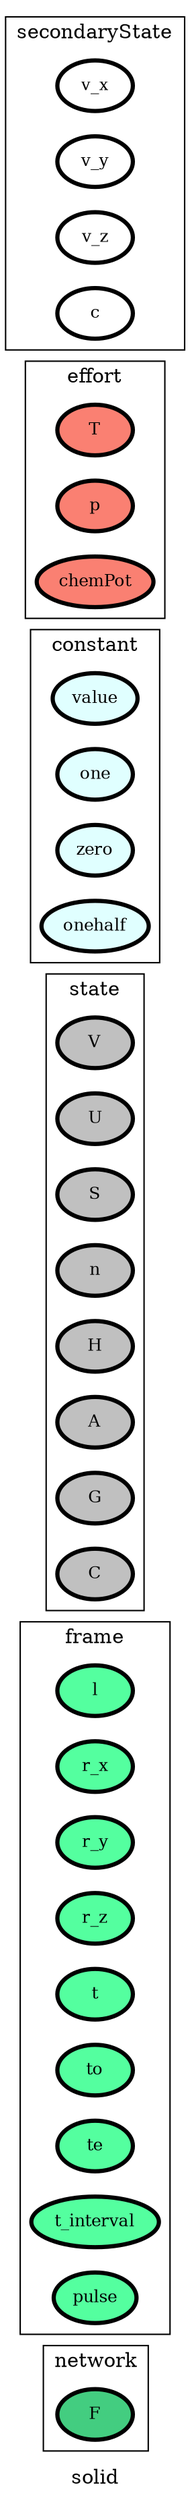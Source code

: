 digraph solid {
label=solid;
rankdir=LR;
subgraph cluster_solid___transport {
label=transport;
rankdir=LR;
}

subgraph cluster_solid___geometry {
label=geometry;
rankdir=LR;
}

subgraph cluster_solid___properties {
label=properties;
rankdir=LR;
}

subgraph cluster_solid___network {
label=network;
rankdir=LR;
V_10 [fillcolor=seagreen3, fontsize=12, label=F, penwidth=3, style=filled];
}

subgraph cluster_solid___projection {
label=projection;
rankdir=LR;
}

subgraph cluster_solid___differenceOperator {
label=differenceOperator;
rankdir=LR;
}

subgraph cluster_solid___frame {
label=frame;
rankdir=LR;
V_11 [fillcolor=seagreen1, fontsize=12, label=l, penwidth=3, style=filled];
V_12 [fillcolor=seagreen1, fontsize=12, label=r_x, penwidth=3, style=filled];
V_13 [fillcolor=seagreen1, fontsize=12, label=r_y, penwidth=3, style=filled];
V_14 [fillcolor=seagreen1, fontsize=12, label=r_z, penwidth=3, style=filled];
V_4 [fillcolor=seagreen1, fontsize=12, label=t, penwidth=3, style=filled];
V_5 [fillcolor=seagreen1, fontsize=12, label=to, penwidth=3, style=filled];
V_6 [fillcolor=seagreen1, fontsize=12, label=te, penwidth=3, style=filled];
V_7 [fillcolor=seagreen1, fontsize=12, label=t_interval, penwidth=3, style=filled];
V_9 [fillcolor=seagreen1, fontsize=12, label=pulse, penwidth=3, style=filled];
}

subgraph cluster_solid___state {
label=state;
rankdir=LR;
V_15 [fillcolor=grey, fontsize=12, label=V, penwidth=3, style=filled];
V_16 [fillcolor=grey, fontsize=12, label=U, penwidth=3, style=filled];
V_17 [fillcolor=grey, fontsize=12, label=S, penwidth=3, style=filled];
V_18 [fillcolor=grey, fontsize=12, label=n, penwidth=3, style=filled];
V_22 [fillcolor=grey, fontsize=12, label=H, penwidth=3, style=filled];
V_23 [fillcolor=grey, fontsize=12, label=A, penwidth=3, style=filled];
V_24 [fillcolor=grey, fontsize=12, label=G, penwidth=3, style=filled];
V_25 [fillcolor=grey, fontsize=12, label=C, penwidth=3, style=filled];
}

subgraph cluster_solid___constant {
label=constant;
rankdir=LR;
V_1 [fillcolor=lightcyan, fontsize=12, label=value, penwidth=3, style=filled];
V_2 [fillcolor=lightcyan, fontsize=12, label=one, penwidth=3, style=filled];
V_3 [fillcolor=lightcyan, fontsize=12, label=zero, penwidth=3, style=filled];
V_8 [fillcolor=lightcyan, fontsize=12, label=onehalf, penwidth=3, style=filled];
}

subgraph cluster_solid___effort {
label=effort;
rankdir=LR;
V_19 [fillcolor=salmon, fontsize=12, label=T, penwidth=3, style=filled];
V_20 [fillcolor=salmon, fontsize=12, label=p, penwidth=3, style=filled];
V_21 [fillcolor=salmon, fontsize=12, label=chemPot, penwidth=3, style=filled];
}

subgraph cluster_solid___secondaryState {
label=secondaryState;
rankdir=LR;
V_28 [fillcolor=white, fontsize=12, label=v_x, penwidth=3, style=filled];
V_29 [fillcolor=white, fontsize=12, label=v_y, penwidth=3, style=filled];
V_30 [fillcolor=white, fontsize=12, label=v_z, penwidth=3, style=filled];
V_31 [fillcolor=white, fontsize=12, label=c, penwidth=3, style=filled];
}

subgraph cluster_solid___conversion {
label=conversion;
rankdir=LR;
}

subgraph cluster_solid___diffState {
label=diffState;
rankdir=LR;
}

subgraph cluster_solid___internalTransport {
label=internalTransport;
rankdir=LR;
}

}
